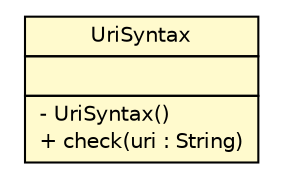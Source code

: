 #!/usr/local/bin/dot
#
# Class diagram 
# Generated by UMLGraph version R5_6 (http://www.umlgraph.org/)
#

digraph G {
	edge [fontname="Helvetica",fontsize=10,labelfontname="Helvetica",labelfontsize=10];
	node [fontname="Helvetica",fontsize=10,shape=plaintext];
	nodesep=0.25;
	ranksep=0.5;
	// org.ietf.nea.pa.validate.rules.UriSyntax
	c173428 [label=<<table title="org.ietf.nea.pa.validate.rules.UriSyntax" border="0" cellborder="1" cellspacing="0" cellpadding="2" port="p" bgcolor="lemonChiffon" href="./UriSyntax.html">
		<tr><td><table border="0" cellspacing="0" cellpadding="1">
<tr><td align="center" balign="center"> UriSyntax </td></tr>
		</table></td></tr>
		<tr><td><table border="0" cellspacing="0" cellpadding="1">
<tr><td align="left" balign="left">  </td></tr>
		</table></td></tr>
		<tr><td><table border="0" cellspacing="0" cellpadding="1">
<tr><td align="left" balign="left"> - UriSyntax() </td></tr>
<tr><td align="left" balign="left"> + check(uri : String) </td></tr>
		</table></td></tr>
		</table>>, URL="./UriSyntax.html", fontname="Helvetica", fontcolor="black", fontsize=10.0];
}

